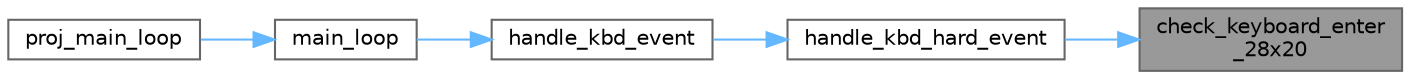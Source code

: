 digraph "check_keyboard_enter_28x20"
{
 // LATEX_PDF_SIZE
  bgcolor="transparent";
  edge [fontname=Helvetica,fontsize=10,labelfontname=Helvetica,labelfontsize=10];
  node [fontname=Helvetica,fontsize=10,shape=box,height=0.2,width=0.4];
  rankdir="RL";
  Node1 [label="check_keyboard_enter\l_28x20",height=0.2,width=0.4,color="gray40", fillcolor="grey60", style="filled", fontcolor="black",tooltip="This function checks for the 'Enter' key press on the keyboard in a 28x20 grid."];
  Node1 -> Node2 [dir="back",color="steelblue1",style="solid"];
  Node2 [label="handle_kbd_hard_event",height=0.2,width=0.4,color="grey40", fillcolor="white", style="filled",URL="$kbc__event__handler_8c.html#a4023b521e078754c8859578d55e62254",tooltip="This function handles keyboard events specific to the hard state."];
  Node2 -> Node3 [dir="back",color="steelblue1",style="solid"];
  Node3 [label="handle_kbd_event",height=0.2,width=0.4,color="grey40", fillcolor="white", style="filled",URL="$kbc__event__handler_8c.html#a8f953f3d6c73d1b602907e7e4a2426e8",tooltip="This function handles keyboard events by dispatching them to the appropriate event handler based on t..."];
  Node3 -> Node4 [dir="back",color="steelblue1",style="solid"];
  Node4 [label="main_loop",height=0.2,width=0.4,color="grey40", fillcolor="white", style="filled",URL="$int__manager_8c.html#a24285aea4a27f96c321b2628788e9a57",tooltip="Main loop of the system. This function enters the main loop of the system and continuously waits for ..."];
  Node4 -> Node5 [dir="back",color="steelblue1",style="solid"];
  Node5 [label="proj_main_loop",height=0.2,width=0.4,color="grey40", fillcolor="white", style="filled",URL="$main_8c.html#a2a16f651eccbd248e1ad3b3b924b143b",tooltip=" "];
}
